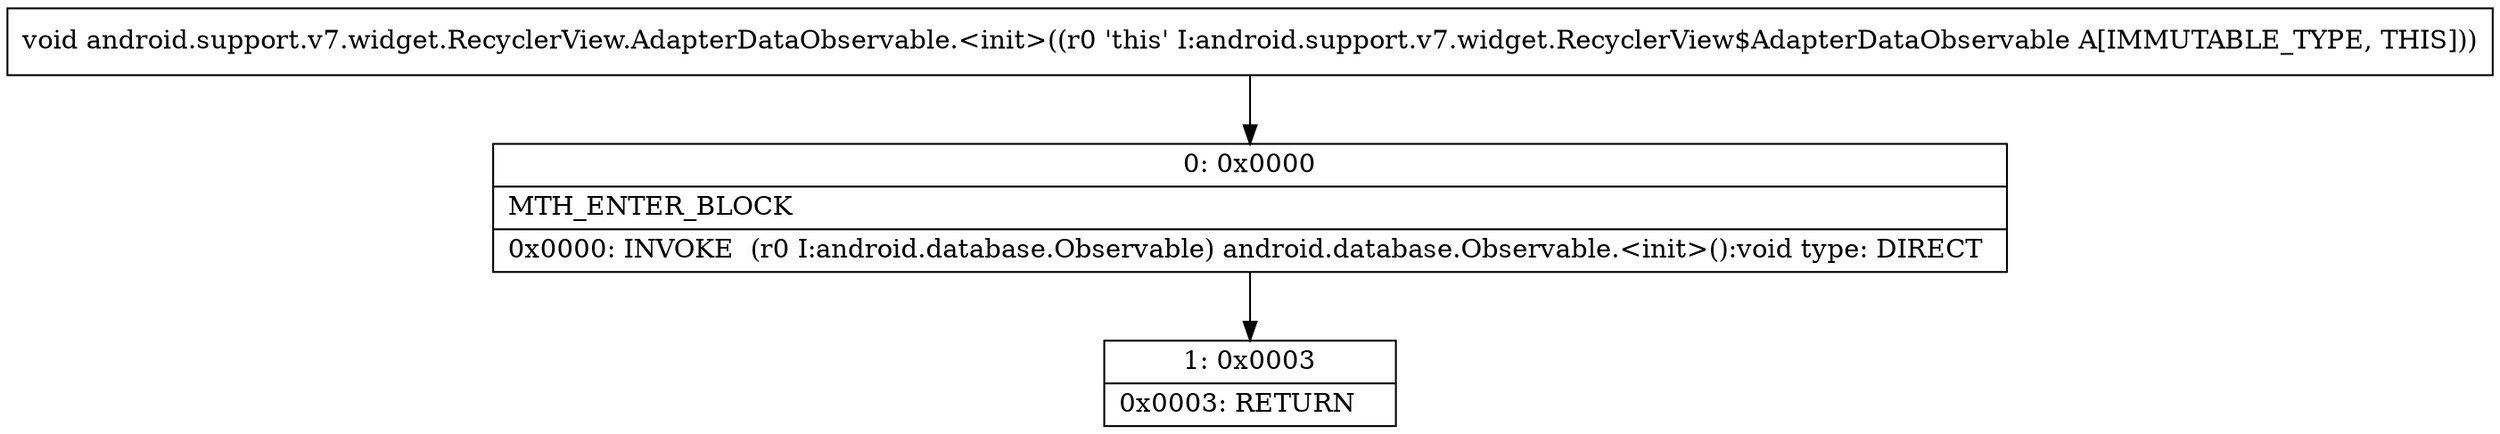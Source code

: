 digraph "CFG forandroid.support.v7.widget.RecyclerView.AdapterDataObservable.\<init\>()V" {
Node_0 [shape=record,label="{0\:\ 0x0000|MTH_ENTER_BLOCK\l|0x0000: INVOKE  (r0 I:android.database.Observable) android.database.Observable.\<init\>():void type: DIRECT \l}"];
Node_1 [shape=record,label="{1\:\ 0x0003|0x0003: RETURN   \l}"];
MethodNode[shape=record,label="{void android.support.v7.widget.RecyclerView.AdapterDataObservable.\<init\>((r0 'this' I:android.support.v7.widget.RecyclerView$AdapterDataObservable A[IMMUTABLE_TYPE, THIS])) }"];
MethodNode -> Node_0;
Node_0 -> Node_1;
}

